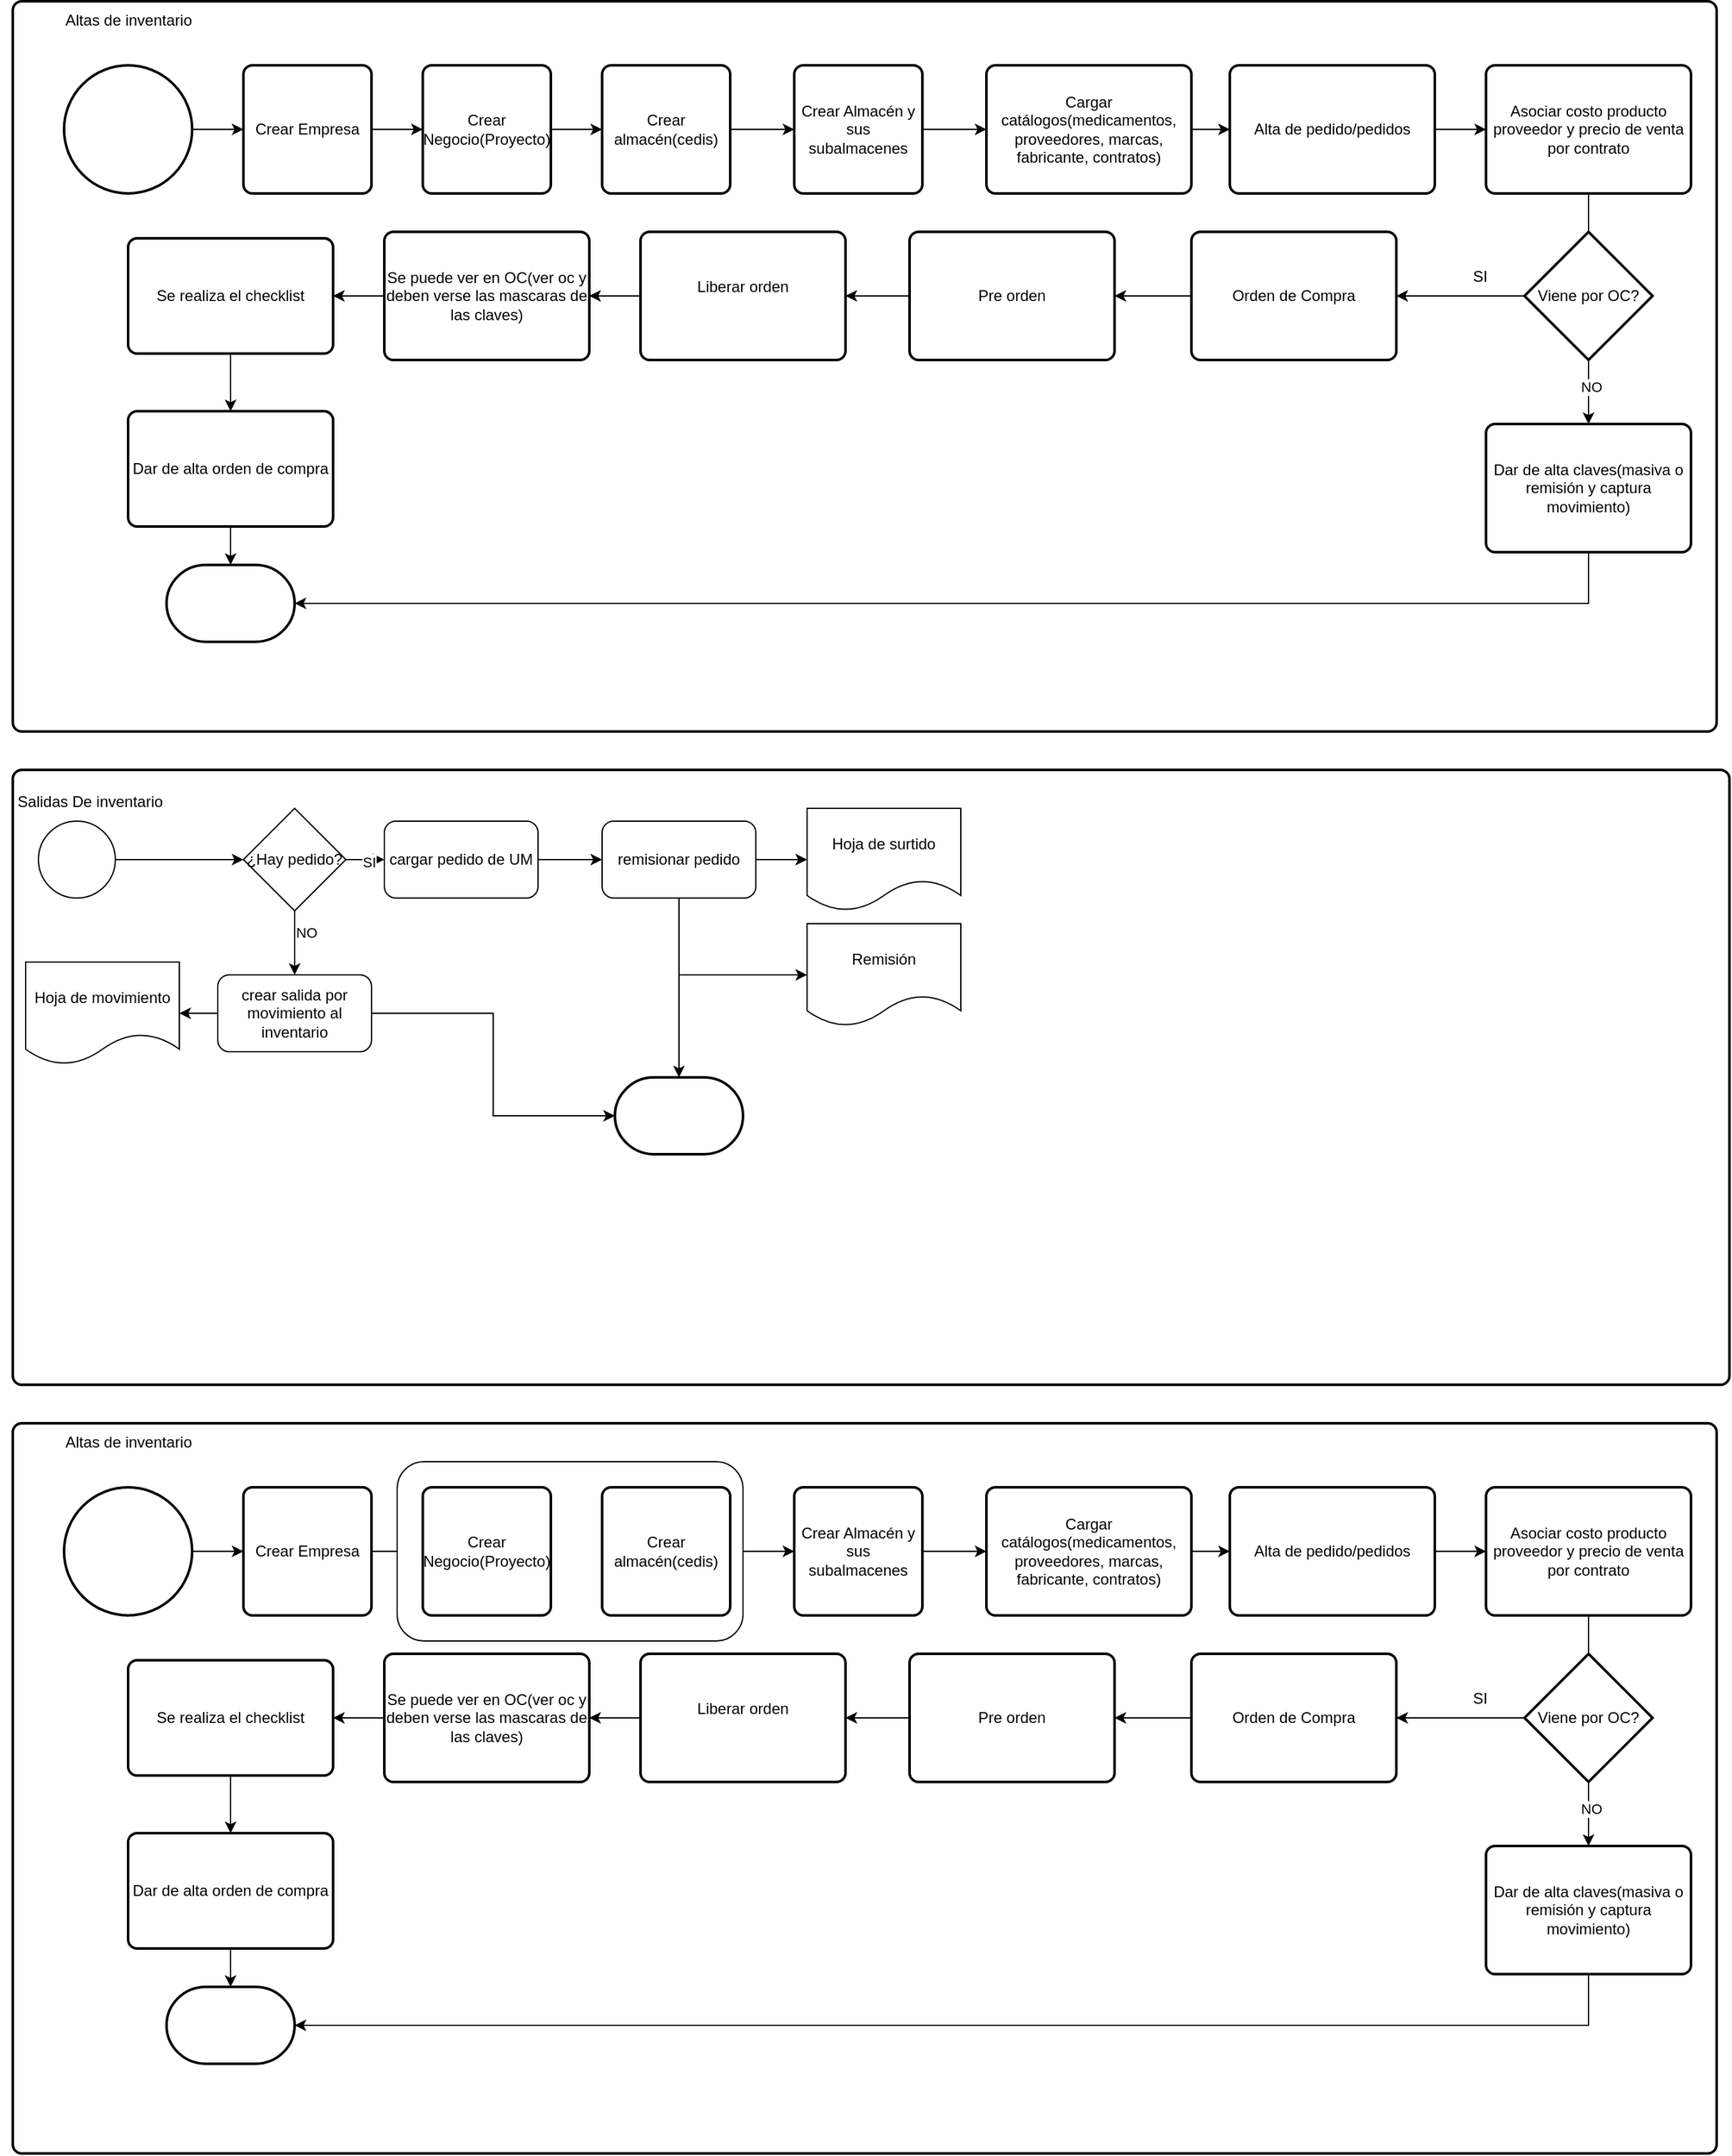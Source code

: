 <mxfile version="28.2.6">
  <diagram name="Página-1" id="Hsmyq0QHZBYc-oGVlMQ4">
    <mxGraphModel dx="1600" dy="1829" grid="1" gridSize="10" guides="1" tooltips="1" connect="1" arrows="1" fold="1" page="1" pageScale="1" pageWidth="827" pageHeight="1169" math="0" shadow="0">
      <root>
        <mxCell id="0" />
        <mxCell id="1" parent="0" />
        <mxCell id="D-_3n276E0AiOtU3BTp9-39" value="" style="rounded=1;whiteSpace=wrap;html=1;absoluteArcSize=1;arcSize=14;strokeWidth=2;" parent="1" vertex="1">
          <mxGeometry x="80" y="600" width="1340" height="480" as="geometry" />
        </mxCell>
        <mxCell id="D-_3n276E0AiOtU3BTp9-34" value="" style="rounded=1;whiteSpace=wrap;html=1;absoluteArcSize=1;arcSize=14;strokeWidth=2;" parent="1" vertex="1">
          <mxGeometry x="80" width="1330" height="570" as="geometry" />
        </mxCell>
        <mxCell id="D-_3n276E0AiOtU3BTp9-4" value="" style="edgeStyle=orthogonalEdgeStyle;rounded=0;orthogonalLoop=1;jettySize=auto;html=1;" parent="1" source="D-_3n276E0AiOtU3BTp9-1" target="D-_3n276E0AiOtU3BTp9-2" edge="1">
          <mxGeometry relative="1" as="geometry" />
        </mxCell>
        <mxCell id="D-_3n276E0AiOtU3BTp9-1" value="" style="strokeWidth=2;html=1;shape=mxgraph.flowchart.start_2;whiteSpace=wrap;" parent="1" vertex="1">
          <mxGeometry x="120" y="50" width="100" height="100" as="geometry" />
        </mxCell>
        <mxCell id="D-_3n276E0AiOtU3BTp9-5" value="" style="edgeStyle=orthogonalEdgeStyle;rounded=0;orthogonalLoop=1;jettySize=auto;html=1;" parent="1" source="D-_3n276E0AiOtU3BTp9-2" target="D-_3n276E0AiOtU3BTp9-3" edge="1">
          <mxGeometry relative="1" as="geometry" />
        </mxCell>
        <mxCell id="D-_3n276E0AiOtU3BTp9-2" value="Crear Empresa" style="rounded=1;whiteSpace=wrap;html=1;absoluteArcSize=1;arcSize=14;strokeWidth=2;" parent="1" vertex="1">
          <mxGeometry x="260" y="50" width="100" height="100" as="geometry" />
        </mxCell>
        <mxCell id="D-_3n276E0AiOtU3BTp9-7" value="" style="edgeStyle=orthogonalEdgeStyle;rounded=0;orthogonalLoop=1;jettySize=auto;html=1;" parent="1" source="D-_3n276E0AiOtU3BTp9-3" target="D-_3n276E0AiOtU3BTp9-6" edge="1">
          <mxGeometry relative="1" as="geometry" />
        </mxCell>
        <mxCell id="D-_3n276E0AiOtU3BTp9-3" value="Crear Negocio(Proyecto)" style="rounded=1;whiteSpace=wrap;html=1;absoluteArcSize=1;arcSize=14;strokeWidth=2;" parent="1" vertex="1">
          <mxGeometry x="400" y="50" width="100" height="100" as="geometry" />
        </mxCell>
        <mxCell id="D-_3n276E0AiOtU3BTp9-9" value="" style="edgeStyle=orthogonalEdgeStyle;rounded=0;orthogonalLoop=1;jettySize=auto;html=1;" parent="1" source="D-_3n276E0AiOtU3BTp9-6" target="D-_3n276E0AiOtU3BTp9-8" edge="1">
          <mxGeometry relative="1" as="geometry" />
        </mxCell>
        <mxCell id="D-_3n276E0AiOtU3BTp9-6" value="Crear almacén(cedis)" style="rounded=1;whiteSpace=wrap;html=1;absoluteArcSize=1;arcSize=14;strokeWidth=2;" parent="1" vertex="1">
          <mxGeometry x="540" y="50" width="100" height="100" as="geometry" />
        </mxCell>
        <mxCell id="D-_3n276E0AiOtU3BTp9-11" value="" style="edgeStyle=orthogonalEdgeStyle;rounded=0;orthogonalLoop=1;jettySize=auto;html=1;" parent="1" source="D-_3n276E0AiOtU3BTp9-8" target="D-_3n276E0AiOtU3BTp9-10" edge="1">
          <mxGeometry relative="1" as="geometry" />
        </mxCell>
        <mxCell id="D-_3n276E0AiOtU3BTp9-8" value="Crear Almacén y sus subalmacenes" style="rounded=1;whiteSpace=wrap;html=1;absoluteArcSize=1;arcSize=14;strokeWidth=2;" parent="1" vertex="1">
          <mxGeometry x="690" y="50" width="100" height="100" as="geometry" />
        </mxCell>
        <mxCell id="D-_3n276E0AiOtU3BTp9-13" value="" style="edgeStyle=orthogonalEdgeStyle;rounded=0;orthogonalLoop=1;jettySize=auto;html=1;" parent="1" source="D-_3n276E0AiOtU3BTp9-10" target="D-_3n276E0AiOtU3BTp9-12" edge="1">
          <mxGeometry relative="1" as="geometry" />
        </mxCell>
        <mxCell id="D-_3n276E0AiOtU3BTp9-10" value="Cargar catálogos(medicamentos, proveedores, marcas, fabricante, contratos)" style="rounded=1;whiteSpace=wrap;html=1;absoluteArcSize=1;arcSize=14;strokeWidth=2;" parent="1" vertex="1">
          <mxGeometry x="840" y="50" width="160" height="100" as="geometry" />
        </mxCell>
        <mxCell id="D-_3n276E0AiOtU3BTp9-15" value="" style="edgeStyle=orthogonalEdgeStyle;rounded=0;orthogonalLoop=1;jettySize=auto;html=1;" parent="1" source="D-_3n276E0AiOtU3BTp9-12" target="D-_3n276E0AiOtU3BTp9-14" edge="1">
          <mxGeometry relative="1" as="geometry" />
        </mxCell>
        <mxCell id="D-_3n276E0AiOtU3BTp9-12" value="Alta de pedido/pedidos" style="rounded=1;whiteSpace=wrap;html=1;absoluteArcSize=1;arcSize=14;strokeWidth=2;" parent="1" vertex="1">
          <mxGeometry x="1030" y="50" width="160" height="100" as="geometry" />
        </mxCell>
        <mxCell id="D-_3n276E0AiOtU3BTp9-17" value="" style="edgeStyle=orthogonalEdgeStyle;rounded=0;orthogonalLoop=1;jettySize=auto;html=1;" parent="1" source="D-_3n276E0AiOtU3BTp9-14" target="D-_3n276E0AiOtU3BTp9-16" edge="1">
          <mxGeometry relative="1" as="geometry" />
        </mxCell>
        <mxCell id="D-_3n276E0AiOtU3BTp9-31" value="NO" style="edgeLabel;html=1;align=center;verticalAlign=middle;resizable=0;points=[];" parent="D-_3n276E0AiOtU3BTp9-17" vertex="1" connectable="0">
          <mxGeometry x="0.681" y="2" relative="1" as="geometry">
            <mxPoint y="-1" as="offset" />
          </mxGeometry>
        </mxCell>
        <mxCell id="D-_3n276E0AiOtU3BTp9-14" value="Asociar costo producto proveedor y precio de venta por contrato" style="rounded=1;whiteSpace=wrap;html=1;absoluteArcSize=1;arcSize=14;strokeWidth=2;" parent="1" vertex="1">
          <mxGeometry x="1230" y="50" width="160" height="100" as="geometry" />
        </mxCell>
        <mxCell id="D-_3n276E0AiOtU3BTp9-19" value="" style="edgeStyle=orthogonalEdgeStyle;rounded=0;orthogonalLoop=1;jettySize=auto;html=1;exitX=0;exitY=0.5;exitDx=0;exitDy=0;exitPerimeter=0;" parent="1" source="D-_3n276E0AiOtU3BTp9-30" target="D-_3n276E0AiOtU3BTp9-18" edge="1">
          <mxGeometry relative="1" as="geometry" />
        </mxCell>
        <mxCell id="D-_3n276E0AiOtU3BTp9-40" style="edgeStyle=orthogonalEdgeStyle;rounded=0;orthogonalLoop=1;jettySize=auto;html=1;exitX=0.5;exitY=1;exitDx=0;exitDy=0;" parent="1" source="D-_3n276E0AiOtU3BTp9-16" target="D-_3n276E0AiOtU3BTp9-33" edge="1">
          <mxGeometry relative="1" as="geometry">
            <Array as="points">
              <mxPoint x="1310" y="470" />
            </Array>
          </mxGeometry>
        </mxCell>
        <mxCell id="D-_3n276E0AiOtU3BTp9-16" value="Dar de alta claves(masiva o remisión y captura movimiento)" style="rounded=1;whiteSpace=wrap;html=1;absoluteArcSize=1;arcSize=14;strokeWidth=2;" parent="1" vertex="1">
          <mxGeometry x="1230" y="330" width="160" height="100" as="geometry" />
        </mxCell>
        <mxCell id="D-_3n276E0AiOtU3BTp9-21" value="" style="edgeStyle=orthogonalEdgeStyle;rounded=0;orthogonalLoop=1;jettySize=auto;html=1;" parent="1" source="D-_3n276E0AiOtU3BTp9-18" target="D-_3n276E0AiOtU3BTp9-20" edge="1">
          <mxGeometry relative="1" as="geometry" />
        </mxCell>
        <mxCell id="D-_3n276E0AiOtU3BTp9-18" value="Orden de Compra" style="rounded=1;whiteSpace=wrap;html=1;absoluteArcSize=1;arcSize=14;strokeWidth=2;" parent="1" vertex="1">
          <mxGeometry x="1000" y="180" width="160" height="100" as="geometry" />
        </mxCell>
        <mxCell id="D-_3n276E0AiOtU3BTp9-23" value="" style="edgeStyle=orthogonalEdgeStyle;rounded=0;orthogonalLoop=1;jettySize=auto;html=1;" parent="1" source="D-_3n276E0AiOtU3BTp9-20" target="D-_3n276E0AiOtU3BTp9-22" edge="1">
          <mxGeometry relative="1" as="geometry" />
        </mxCell>
        <mxCell id="D-_3n276E0AiOtU3BTp9-20" value="Pre orden" style="rounded=1;whiteSpace=wrap;html=1;absoluteArcSize=1;arcSize=14;strokeWidth=2;" parent="1" vertex="1">
          <mxGeometry x="780" y="180" width="160" height="100" as="geometry" />
        </mxCell>
        <mxCell id="D-_3n276E0AiOtU3BTp9-25" value="" style="edgeStyle=orthogonalEdgeStyle;rounded=0;orthogonalLoop=1;jettySize=auto;html=1;" parent="1" source="D-_3n276E0AiOtU3BTp9-22" target="D-_3n276E0AiOtU3BTp9-24" edge="1">
          <mxGeometry relative="1" as="geometry" />
        </mxCell>
        <mxCell id="D-_3n276E0AiOtU3BTp9-22" value="Liberar orden&lt;div&gt;&lt;br&gt;&lt;/div&gt;" style="rounded=1;whiteSpace=wrap;html=1;absoluteArcSize=1;arcSize=14;strokeWidth=2;" parent="1" vertex="1">
          <mxGeometry x="570" y="180" width="160" height="100" as="geometry" />
        </mxCell>
        <mxCell id="D-_3n276E0AiOtU3BTp9-27" value="" style="edgeStyle=orthogonalEdgeStyle;rounded=0;orthogonalLoop=1;jettySize=auto;html=1;" parent="1" source="D-_3n276E0AiOtU3BTp9-24" target="D-_3n276E0AiOtU3BTp9-26" edge="1">
          <mxGeometry relative="1" as="geometry" />
        </mxCell>
        <mxCell id="D-_3n276E0AiOtU3BTp9-24" value="&lt;div&gt;Se puede ver en OC(ver oc y deben verse las mascaras de las claves)&lt;/div&gt;" style="rounded=1;whiteSpace=wrap;html=1;absoluteArcSize=1;arcSize=14;strokeWidth=2;" parent="1" vertex="1">
          <mxGeometry x="370" y="180" width="160" height="100" as="geometry" />
        </mxCell>
        <mxCell id="D-_3n276E0AiOtU3BTp9-29" value="" style="edgeStyle=orthogonalEdgeStyle;rounded=0;orthogonalLoop=1;jettySize=auto;html=1;" parent="1" source="D-_3n276E0AiOtU3BTp9-26" target="D-_3n276E0AiOtU3BTp9-28" edge="1">
          <mxGeometry relative="1" as="geometry" />
        </mxCell>
        <mxCell id="D-_3n276E0AiOtU3BTp9-26" value="Se realiza el checklist" style="whiteSpace=wrap;html=1;rounded=1;absoluteArcSize=1;arcSize=14;strokeWidth=2;" parent="1" vertex="1">
          <mxGeometry x="170" y="185" width="160" height="90" as="geometry" />
        </mxCell>
        <mxCell id="D-_3n276E0AiOtU3BTp9-35" value="" style="edgeStyle=orthogonalEdgeStyle;rounded=0;orthogonalLoop=1;jettySize=auto;html=1;" parent="1" source="D-_3n276E0AiOtU3BTp9-28" target="D-_3n276E0AiOtU3BTp9-33" edge="1">
          <mxGeometry relative="1" as="geometry" />
        </mxCell>
        <mxCell id="D-_3n276E0AiOtU3BTp9-28" value="Dar de alta orden de compra" style="whiteSpace=wrap;html=1;rounded=1;absoluteArcSize=1;arcSize=14;strokeWidth=2;" parent="1" vertex="1">
          <mxGeometry x="170" y="320" width="160" height="90" as="geometry" />
        </mxCell>
        <mxCell id="D-_3n276E0AiOtU3BTp9-30" value="Viene por OC?" style="strokeWidth=2;html=1;shape=mxgraph.flowchart.decision;whiteSpace=wrap;" parent="1" vertex="1">
          <mxGeometry x="1260" y="180" width="100" height="100" as="geometry" />
        </mxCell>
        <mxCell id="D-_3n276E0AiOtU3BTp9-32" value="SI" style="text;html=1;align=center;verticalAlign=middle;resizable=0;points=[];autosize=1;strokeColor=none;fillColor=none;" parent="1" vertex="1">
          <mxGeometry x="1210" y="200" width="30" height="30" as="geometry" />
        </mxCell>
        <mxCell id="D-_3n276E0AiOtU3BTp9-33" value="" style="strokeWidth=2;html=1;shape=mxgraph.flowchart.terminator;whiteSpace=wrap;" parent="1" vertex="1">
          <mxGeometry x="200" y="440" width="100" height="60" as="geometry" />
        </mxCell>
        <mxCell id="D-_3n276E0AiOtU3BTp9-36" value="Altas de inventario" style="text;html=1;align=center;verticalAlign=middle;resizable=0;points=[];autosize=1;strokeColor=none;fillColor=none;" parent="1" vertex="1">
          <mxGeometry x="110" width="120" height="30" as="geometry" />
        </mxCell>
        <mxCell id="D-_3n276E0AiOtU3BTp9-37" value="Salidas De inventario" style="text;html=1;align=center;verticalAlign=middle;resizable=0;points=[];autosize=1;strokeColor=none;fillColor=none;" parent="1" vertex="1">
          <mxGeometry x="70" y="610" width="140" height="30" as="geometry" />
        </mxCell>
        <mxCell id="WIjFczaLttJIU6z5buxC-2" value="" style="edgeStyle=orthogonalEdgeStyle;rounded=0;orthogonalLoop=1;jettySize=auto;html=1;" edge="1" parent="1" source="WIjFczaLttJIU6z5buxC-11" target="WIjFczaLttJIU6z5buxC-1">
          <mxGeometry relative="1" as="geometry" />
        </mxCell>
        <mxCell id="WIjFczaLttJIU6z5buxC-13" value="SI" style="edgeLabel;html=1;align=center;verticalAlign=middle;resizable=0;points=[];" vertex="1" connectable="0" parent="WIjFczaLttJIU6z5buxC-2">
          <mxGeometry x="-0.293" y="-2" relative="1" as="geometry">
            <mxPoint as="offset" />
          </mxGeometry>
        </mxCell>
        <mxCell id="D-_3n276E0AiOtU3BTp9-38" value="" style="verticalLabelPosition=bottom;verticalAlign=top;html=1;shape=mxgraph.flowchart.on-page_reference;" parent="1" vertex="1">
          <mxGeometry x="100" y="640" width="60" height="60" as="geometry" />
        </mxCell>
        <mxCell id="WIjFczaLttJIU6z5buxC-4" value="" style="edgeStyle=orthogonalEdgeStyle;rounded=0;orthogonalLoop=1;jettySize=auto;html=1;" edge="1" parent="1" source="WIjFczaLttJIU6z5buxC-1" target="WIjFczaLttJIU6z5buxC-3">
          <mxGeometry relative="1" as="geometry" />
        </mxCell>
        <mxCell id="WIjFczaLttJIU6z5buxC-1" value="cargar&amp;nbsp;&lt;span style=&quot;background-color: transparent; color: light-dark(rgb(0, 0, 0), rgb(255, 255, 255));&quot;&gt;pedido de UM&lt;/span&gt;" style="rounded=1;whiteSpace=wrap;html=1;" vertex="1" parent="1">
          <mxGeometry x="370" y="640" width="120" height="60" as="geometry" />
        </mxCell>
        <mxCell id="WIjFczaLttJIU6z5buxC-6" value="" style="edgeStyle=orthogonalEdgeStyle;rounded=0;orthogonalLoop=1;jettySize=auto;html=1;" edge="1" parent="1" source="WIjFczaLttJIU6z5buxC-3" target="WIjFczaLttJIU6z5buxC-5">
          <mxGeometry relative="1" as="geometry" />
        </mxCell>
        <mxCell id="WIjFczaLttJIU6z5buxC-8" style="edgeStyle=orthogonalEdgeStyle;rounded=0;orthogonalLoop=1;jettySize=auto;html=1;exitX=0.5;exitY=1;exitDx=0;exitDy=0;entryX=0;entryY=0.5;entryDx=0;entryDy=0;" edge="1" parent="1" source="WIjFczaLttJIU6z5buxC-3" target="WIjFczaLttJIU6z5buxC-7">
          <mxGeometry relative="1" as="geometry" />
        </mxCell>
        <mxCell id="WIjFczaLttJIU6z5buxC-24" style="edgeStyle=orthogonalEdgeStyle;rounded=0;orthogonalLoop=1;jettySize=auto;html=1;exitX=0.5;exitY=1;exitDx=0;exitDy=0;" edge="1" parent="1" source="WIjFczaLttJIU6z5buxC-3" target="WIjFczaLttJIU6z5buxC-20">
          <mxGeometry relative="1" as="geometry" />
        </mxCell>
        <mxCell id="WIjFczaLttJIU6z5buxC-3" value="remisionar pedido" style="rounded=1;whiteSpace=wrap;html=1;" vertex="1" parent="1">
          <mxGeometry x="540" y="640" width="120" height="60" as="geometry" />
        </mxCell>
        <mxCell id="WIjFczaLttJIU6z5buxC-5" value="Hoja de surtido" style="shape=document;whiteSpace=wrap;html=1;boundedLbl=1;" vertex="1" parent="1">
          <mxGeometry x="700" y="630" width="120" height="80" as="geometry" />
        </mxCell>
        <mxCell id="WIjFczaLttJIU6z5buxC-7" value="Remisión" style="shape=document;whiteSpace=wrap;html=1;boundedLbl=1;" vertex="1" parent="1">
          <mxGeometry x="700" y="720" width="120" height="80" as="geometry" />
        </mxCell>
        <mxCell id="WIjFczaLttJIU6z5buxC-12" value="" style="edgeStyle=orthogonalEdgeStyle;rounded=0;orthogonalLoop=1;jettySize=auto;html=1;" edge="1" parent="1" source="D-_3n276E0AiOtU3BTp9-38" target="WIjFczaLttJIU6z5buxC-11">
          <mxGeometry relative="1" as="geometry">
            <mxPoint x="160" y="670" as="sourcePoint" />
            <mxPoint x="370" y="670" as="targetPoint" />
          </mxGeometry>
        </mxCell>
        <mxCell id="WIjFczaLttJIU6z5buxC-15" value="" style="edgeStyle=orthogonalEdgeStyle;rounded=0;orthogonalLoop=1;jettySize=auto;html=1;" edge="1" parent="1" source="WIjFczaLttJIU6z5buxC-11" target="WIjFczaLttJIU6z5buxC-14">
          <mxGeometry relative="1" as="geometry" />
        </mxCell>
        <mxCell id="WIjFczaLttJIU6z5buxC-16" value="NO" style="edgeLabel;html=1;align=center;verticalAlign=middle;resizable=0;points=[];" vertex="1" connectable="0" parent="WIjFczaLttJIU6z5buxC-15">
          <mxGeometry x="-0.33" y="9" relative="1" as="geometry">
            <mxPoint as="offset" />
          </mxGeometry>
        </mxCell>
        <mxCell id="WIjFczaLttJIU6z5buxC-11" value="¿Hay pedido?" style="rhombus;whiteSpace=wrap;html=1;" vertex="1" parent="1">
          <mxGeometry x="260" y="630" width="80" height="80" as="geometry" />
        </mxCell>
        <mxCell id="WIjFczaLttJIU6z5buxC-18" value="" style="edgeStyle=orthogonalEdgeStyle;rounded=0;orthogonalLoop=1;jettySize=auto;html=1;" edge="1" parent="1" source="WIjFczaLttJIU6z5buxC-14" target="WIjFczaLttJIU6z5buxC-17">
          <mxGeometry relative="1" as="geometry" />
        </mxCell>
        <mxCell id="WIjFczaLttJIU6z5buxC-14" value="crear salida por movimiento al inventario" style="rounded=1;whiteSpace=wrap;html=1;" vertex="1" parent="1">
          <mxGeometry x="240" y="760" width="120" height="60" as="geometry" />
        </mxCell>
        <mxCell id="WIjFczaLttJIU6z5buxC-17" value="Hoja de movimiento" style="shape=document;whiteSpace=wrap;html=1;boundedLbl=1;rounded=1;" vertex="1" parent="1">
          <mxGeometry x="90" y="750" width="120" height="80" as="geometry" />
        </mxCell>
        <mxCell id="WIjFczaLttJIU6z5buxC-20" value="" style="strokeWidth=2;html=1;shape=mxgraph.flowchart.terminator;whiteSpace=wrap;" vertex="1" parent="1">
          <mxGeometry x="550" y="840" width="100" height="60" as="geometry" />
        </mxCell>
        <mxCell id="WIjFczaLttJIU6z5buxC-25" style="edgeStyle=orthogonalEdgeStyle;rounded=0;orthogonalLoop=1;jettySize=auto;html=1;exitX=1;exitY=0.5;exitDx=0;exitDy=0;entryX=0;entryY=0.5;entryDx=0;entryDy=0;entryPerimeter=0;" edge="1" parent="1" source="WIjFczaLttJIU6z5buxC-14" target="WIjFczaLttJIU6z5buxC-20">
          <mxGeometry relative="1" as="geometry" />
        </mxCell>
        <mxCell id="WIjFczaLttJIU6z5buxC-27" value="" style="rounded=1;whiteSpace=wrap;html=1;absoluteArcSize=1;arcSize=14;strokeWidth=2;" vertex="1" parent="1">
          <mxGeometry x="80" y="1110" width="1330" height="570" as="geometry" />
        </mxCell>
        <mxCell id="WIjFczaLttJIU6z5buxC-28" value="" style="edgeStyle=orthogonalEdgeStyle;rounded=0;orthogonalLoop=1;jettySize=auto;html=1;" edge="1" parent="1" source="WIjFczaLttJIU6z5buxC-29" target="WIjFczaLttJIU6z5buxC-31">
          <mxGeometry relative="1" as="geometry" />
        </mxCell>
        <mxCell id="WIjFczaLttJIU6z5buxC-29" value="" style="strokeWidth=2;html=1;shape=mxgraph.flowchart.start_2;whiteSpace=wrap;" vertex="1" parent="1">
          <mxGeometry x="120" y="1160" width="100" height="100" as="geometry" />
        </mxCell>
        <mxCell id="WIjFczaLttJIU6z5buxC-30" value="" style="edgeStyle=orthogonalEdgeStyle;rounded=0;orthogonalLoop=1;jettySize=auto;html=1;" edge="1" parent="1" source="WIjFczaLttJIU6z5buxC-31" target="WIjFczaLttJIU6z5buxC-33">
          <mxGeometry relative="1" as="geometry" />
        </mxCell>
        <mxCell id="WIjFczaLttJIU6z5buxC-31" value="Crear Empresa" style="rounded=1;whiteSpace=wrap;html=1;absoluteArcSize=1;arcSize=14;strokeWidth=2;" vertex="1" parent="1">
          <mxGeometry x="260" y="1160" width="100" height="100" as="geometry" />
        </mxCell>
        <mxCell id="WIjFczaLttJIU6z5buxC-32" value="" style="edgeStyle=orthogonalEdgeStyle;rounded=0;orthogonalLoop=1;jettySize=auto;html=1;" edge="1" parent="1" source="WIjFczaLttJIU6z5buxC-33" target="WIjFczaLttJIU6z5buxC-35">
          <mxGeometry relative="1" as="geometry" />
        </mxCell>
        <mxCell id="WIjFczaLttJIU6z5buxC-34" value="" style="edgeStyle=orthogonalEdgeStyle;rounded=0;orthogonalLoop=1;jettySize=auto;html=1;" edge="1" parent="1" source="WIjFczaLttJIU6z5buxC-35" target="WIjFczaLttJIU6z5buxC-37">
          <mxGeometry relative="1" as="geometry" />
        </mxCell>
        <mxCell id="WIjFczaLttJIU6z5buxC-36" value="" style="edgeStyle=orthogonalEdgeStyle;rounded=0;orthogonalLoop=1;jettySize=auto;html=1;" edge="1" parent="1" source="WIjFczaLttJIU6z5buxC-37" target="WIjFczaLttJIU6z5buxC-39">
          <mxGeometry relative="1" as="geometry" />
        </mxCell>
        <mxCell id="WIjFczaLttJIU6z5buxC-37" value="Crear Almacén y sus subalmacenes" style="rounded=1;whiteSpace=wrap;html=1;absoluteArcSize=1;arcSize=14;strokeWidth=2;" vertex="1" parent="1">
          <mxGeometry x="690" y="1160" width="100" height="100" as="geometry" />
        </mxCell>
        <mxCell id="WIjFczaLttJIU6z5buxC-38" value="" style="edgeStyle=orthogonalEdgeStyle;rounded=0;orthogonalLoop=1;jettySize=auto;html=1;" edge="1" parent="1" source="WIjFczaLttJIU6z5buxC-39" target="WIjFczaLttJIU6z5buxC-41">
          <mxGeometry relative="1" as="geometry" />
        </mxCell>
        <mxCell id="WIjFczaLttJIU6z5buxC-39" value="Cargar catálogos(medicamentos, proveedores, marcas, fabricante, contratos)" style="rounded=1;whiteSpace=wrap;html=1;absoluteArcSize=1;arcSize=14;strokeWidth=2;" vertex="1" parent="1">
          <mxGeometry x="840" y="1160" width="160" height="100" as="geometry" />
        </mxCell>
        <mxCell id="WIjFczaLttJIU6z5buxC-40" value="" style="edgeStyle=orthogonalEdgeStyle;rounded=0;orthogonalLoop=1;jettySize=auto;html=1;" edge="1" parent="1" source="WIjFczaLttJIU6z5buxC-41" target="WIjFczaLttJIU6z5buxC-44">
          <mxGeometry relative="1" as="geometry" />
        </mxCell>
        <mxCell id="WIjFczaLttJIU6z5buxC-41" value="Alta de pedido/pedidos" style="rounded=1;whiteSpace=wrap;html=1;absoluteArcSize=1;arcSize=14;strokeWidth=2;" vertex="1" parent="1">
          <mxGeometry x="1030" y="1160" width="160" height="100" as="geometry" />
        </mxCell>
        <mxCell id="WIjFczaLttJIU6z5buxC-42" value="" style="edgeStyle=orthogonalEdgeStyle;rounded=0;orthogonalLoop=1;jettySize=auto;html=1;" edge="1" parent="1" source="WIjFczaLttJIU6z5buxC-44" target="WIjFczaLttJIU6z5buxC-47">
          <mxGeometry relative="1" as="geometry" />
        </mxCell>
        <mxCell id="WIjFczaLttJIU6z5buxC-43" value="NO" style="edgeLabel;html=1;align=center;verticalAlign=middle;resizable=0;points=[];" vertex="1" connectable="0" parent="WIjFczaLttJIU6z5buxC-42">
          <mxGeometry x="0.681" y="2" relative="1" as="geometry">
            <mxPoint y="-1" as="offset" />
          </mxGeometry>
        </mxCell>
        <mxCell id="WIjFczaLttJIU6z5buxC-44" value="Asociar costo producto proveedor y precio de venta por contrato" style="rounded=1;whiteSpace=wrap;html=1;absoluteArcSize=1;arcSize=14;strokeWidth=2;" vertex="1" parent="1">
          <mxGeometry x="1230" y="1160" width="160" height="100" as="geometry" />
        </mxCell>
        <mxCell id="WIjFczaLttJIU6z5buxC-45" value="" style="edgeStyle=orthogonalEdgeStyle;rounded=0;orthogonalLoop=1;jettySize=auto;html=1;exitX=0;exitY=0.5;exitDx=0;exitDy=0;exitPerimeter=0;" edge="1" parent="1" source="WIjFczaLttJIU6z5buxC-60" target="WIjFczaLttJIU6z5buxC-49">
          <mxGeometry relative="1" as="geometry" />
        </mxCell>
        <mxCell id="WIjFczaLttJIU6z5buxC-46" style="edgeStyle=orthogonalEdgeStyle;rounded=0;orthogonalLoop=1;jettySize=auto;html=1;exitX=0.5;exitY=1;exitDx=0;exitDy=0;" edge="1" parent="1" source="WIjFczaLttJIU6z5buxC-47" target="WIjFczaLttJIU6z5buxC-62">
          <mxGeometry relative="1" as="geometry">
            <Array as="points">
              <mxPoint x="1310" y="1580" />
            </Array>
          </mxGeometry>
        </mxCell>
        <mxCell id="WIjFczaLttJIU6z5buxC-47" value="Dar de alta claves(masiva o remisión y captura movimiento)" style="rounded=1;whiteSpace=wrap;html=1;absoluteArcSize=1;arcSize=14;strokeWidth=2;" vertex="1" parent="1">
          <mxGeometry x="1230" y="1440" width="160" height="100" as="geometry" />
        </mxCell>
        <mxCell id="WIjFczaLttJIU6z5buxC-48" value="" style="edgeStyle=orthogonalEdgeStyle;rounded=0;orthogonalLoop=1;jettySize=auto;html=1;" edge="1" parent="1" source="WIjFczaLttJIU6z5buxC-49" target="WIjFczaLttJIU6z5buxC-51">
          <mxGeometry relative="1" as="geometry" />
        </mxCell>
        <mxCell id="WIjFczaLttJIU6z5buxC-49" value="Orden de Compra" style="rounded=1;whiteSpace=wrap;html=1;absoluteArcSize=1;arcSize=14;strokeWidth=2;" vertex="1" parent="1">
          <mxGeometry x="1000" y="1290" width="160" height="100" as="geometry" />
        </mxCell>
        <mxCell id="WIjFczaLttJIU6z5buxC-50" value="" style="edgeStyle=orthogonalEdgeStyle;rounded=0;orthogonalLoop=1;jettySize=auto;html=1;" edge="1" parent="1" source="WIjFczaLttJIU6z5buxC-51" target="WIjFczaLttJIU6z5buxC-53">
          <mxGeometry relative="1" as="geometry" />
        </mxCell>
        <mxCell id="WIjFczaLttJIU6z5buxC-51" value="Pre orden" style="rounded=1;whiteSpace=wrap;html=1;absoluteArcSize=1;arcSize=14;strokeWidth=2;" vertex="1" parent="1">
          <mxGeometry x="780" y="1290" width="160" height="100" as="geometry" />
        </mxCell>
        <mxCell id="WIjFczaLttJIU6z5buxC-52" value="" style="edgeStyle=orthogonalEdgeStyle;rounded=0;orthogonalLoop=1;jettySize=auto;html=1;" edge="1" parent="1" source="WIjFczaLttJIU6z5buxC-53" target="WIjFczaLttJIU6z5buxC-55">
          <mxGeometry relative="1" as="geometry" />
        </mxCell>
        <mxCell id="WIjFczaLttJIU6z5buxC-53" value="Liberar orden&lt;div&gt;&lt;br&gt;&lt;/div&gt;" style="rounded=1;whiteSpace=wrap;html=1;absoluteArcSize=1;arcSize=14;strokeWidth=2;" vertex="1" parent="1">
          <mxGeometry x="570" y="1290" width="160" height="100" as="geometry" />
        </mxCell>
        <mxCell id="WIjFczaLttJIU6z5buxC-54" value="" style="edgeStyle=orthogonalEdgeStyle;rounded=0;orthogonalLoop=1;jettySize=auto;html=1;" edge="1" parent="1" source="WIjFczaLttJIU6z5buxC-55" target="WIjFczaLttJIU6z5buxC-57">
          <mxGeometry relative="1" as="geometry" />
        </mxCell>
        <mxCell id="WIjFczaLttJIU6z5buxC-55" value="&lt;div&gt;Se puede ver en OC(ver oc y deben verse las mascaras de las claves)&lt;/div&gt;" style="rounded=1;whiteSpace=wrap;html=1;absoluteArcSize=1;arcSize=14;strokeWidth=2;" vertex="1" parent="1">
          <mxGeometry x="370" y="1290" width="160" height="100" as="geometry" />
        </mxCell>
        <mxCell id="WIjFczaLttJIU6z5buxC-56" value="" style="edgeStyle=orthogonalEdgeStyle;rounded=0;orthogonalLoop=1;jettySize=auto;html=1;" edge="1" parent="1" source="WIjFczaLttJIU6z5buxC-57" target="WIjFczaLttJIU6z5buxC-59">
          <mxGeometry relative="1" as="geometry" />
        </mxCell>
        <mxCell id="WIjFczaLttJIU6z5buxC-57" value="Se realiza el checklist" style="whiteSpace=wrap;html=1;rounded=1;absoluteArcSize=1;arcSize=14;strokeWidth=2;" vertex="1" parent="1">
          <mxGeometry x="170" y="1295" width="160" height="90" as="geometry" />
        </mxCell>
        <mxCell id="WIjFczaLttJIU6z5buxC-58" value="" style="edgeStyle=orthogonalEdgeStyle;rounded=0;orthogonalLoop=1;jettySize=auto;html=1;" edge="1" parent="1" source="WIjFczaLttJIU6z5buxC-59" target="WIjFczaLttJIU6z5buxC-62">
          <mxGeometry relative="1" as="geometry" />
        </mxCell>
        <mxCell id="WIjFczaLttJIU6z5buxC-59" value="Dar de alta orden de compra" style="whiteSpace=wrap;html=1;rounded=1;absoluteArcSize=1;arcSize=14;strokeWidth=2;" vertex="1" parent="1">
          <mxGeometry x="170" y="1430" width="160" height="90" as="geometry" />
        </mxCell>
        <mxCell id="WIjFczaLttJIU6z5buxC-60" value="Viene por OC?" style="strokeWidth=2;html=1;shape=mxgraph.flowchart.decision;whiteSpace=wrap;" vertex="1" parent="1">
          <mxGeometry x="1260" y="1290" width="100" height="100" as="geometry" />
        </mxCell>
        <mxCell id="WIjFczaLttJIU6z5buxC-61" value="SI" style="text;html=1;align=center;verticalAlign=middle;resizable=0;points=[];autosize=1;strokeColor=none;fillColor=none;" vertex="1" parent="1">
          <mxGeometry x="1210" y="1310" width="30" height="30" as="geometry" />
        </mxCell>
        <mxCell id="WIjFczaLttJIU6z5buxC-62" value="" style="strokeWidth=2;html=1;shape=mxgraph.flowchart.terminator;whiteSpace=wrap;" vertex="1" parent="1">
          <mxGeometry x="200" y="1550" width="100" height="60" as="geometry" />
        </mxCell>
        <mxCell id="WIjFczaLttJIU6z5buxC-63" value="Altas de inventario" style="text;html=1;align=center;verticalAlign=middle;resizable=0;points=[];autosize=1;strokeColor=none;fillColor=none;" vertex="1" parent="1">
          <mxGeometry x="110" y="1110" width="120" height="30" as="geometry" />
        </mxCell>
        <mxCell id="WIjFczaLttJIU6z5buxC-64" value="" style="rounded=1;whiteSpace=wrap;html=1;" vertex="1" parent="1">
          <mxGeometry x="380" y="1140" width="270" height="140" as="geometry" />
        </mxCell>
        <mxCell id="WIjFczaLttJIU6z5buxC-33" value="Crear Negocio(Proyecto)" style="rounded=1;whiteSpace=wrap;html=1;absoluteArcSize=1;arcSize=14;strokeWidth=2;" vertex="1" parent="1">
          <mxGeometry x="400" y="1160" width="100" height="100" as="geometry" />
        </mxCell>
        <mxCell id="WIjFczaLttJIU6z5buxC-35" value="Crear almacén(cedis)" style="rounded=1;whiteSpace=wrap;html=1;absoluteArcSize=1;arcSize=14;strokeWidth=2;" vertex="1" parent="1">
          <mxGeometry x="540" y="1160" width="100" height="100" as="geometry" />
        </mxCell>
      </root>
    </mxGraphModel>
  </diagram>
</mxfile>
